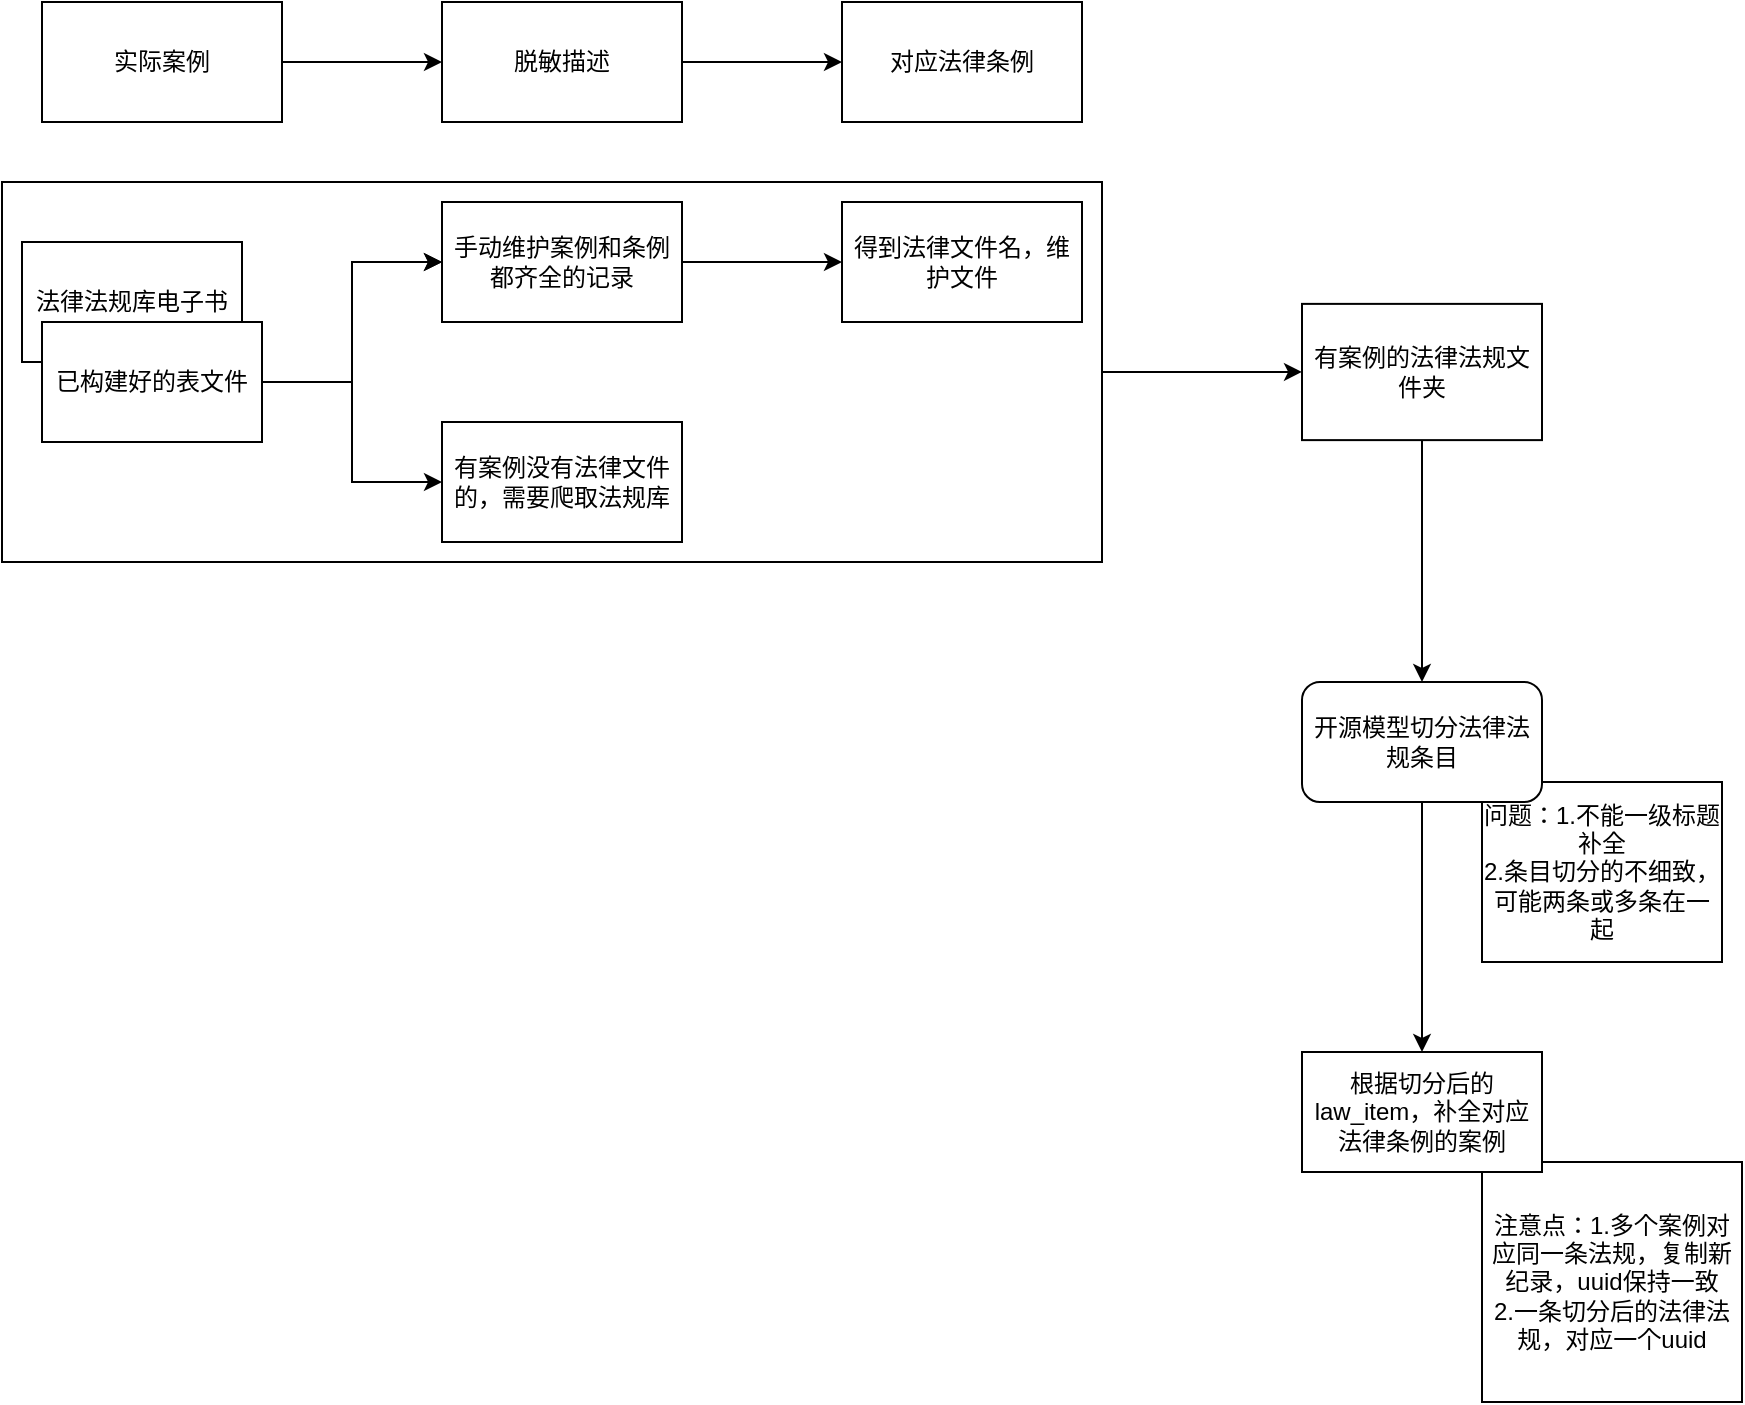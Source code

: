 <mxfile version="22.0.4" type="github">
  <diagram name="第 1 页" id="OqdhAbVPGIW0M9Jp4voK">
    <mxGraphModel dx="1426" dy="803" grid="1" gridSize="10" guides="1" tooltips="1" connect="1" arrows="1" fold="1" page="1" pageScale="1" pageWidth="827" pageHeight="1169" math="0" shadow="0">
      <root>
        <mxCell id="0" />
        <mxCell id="1" parent="0" />
        <mxCell id="bVBkqluuAgwMRuoEYlJW-1" value="法律法规库电子书" style="rounded=0;whiteSpace=wrap;html=1;" parent="1" vertex="1">
          <mxGeometry x="170" y="150" width="110" height="60" as="geometry" />
        </mxCell>
        <mxCell id="bVBkqluuAgwMRuoEYlJW-9" value="" style="edgeStyle=orthogonalEdgeStyle;rounded=0;orthogonalLoop=1;jettySize=auto;html=1;" parent="1" source="bVBkqluuAgwMRuoEYlJW-2" target="bVBkqluuAgwMRuoEYlJW-8" edge="1">
          <mxGeometry relative="1" as="geometry" />
        </mxCell>
        <mxCell id="bVBkqluuAgwMRuoEYlJW-12" value="" style="edgeStyle=orthogonalEdgeStyle;rounded=0;orthogonalLoop=1;jettySize=auto;html=1;" parent="1" source="bVBkqluuAgwMRuoEYlJW-2" target="bVBkqluuAgwMRuoEYlJW-8" edge="1">
          <mxGeometry relative="1" as="geometry" />
        </mxCell>
        <mxCell id="bVBkqluuAgwMRuoEYlJW-14" style="edgeStyle=orthogonalEdgeStyle;rounded=0;orthogonalLoop=1;jettySize=auto;html=1;entryX=0;entryY=0.5;entryDx=0;entryDy=0;" parent="1" source="bVBkqluuAgwMRuoEYlJW-2" target="bVBkqluuAgwMRuoEYlJW-13" edge="1">
          <mxGeometry relative="1" as="geometry" />
        </mxCell>
        <mxCell id="bVBkqluuAgwMRuoEYlJW-2" value="已构建好的表文件" style="rounded=0;whiteSpace=wrap;html=1;" parent="1" vertex="1">
          <mxGeometry x="180" y="190" width="110" height="60" as="geometry" />
        </mxCell>
        <mxCell id="bVBkqluuAgwMRuoEYlJW-5" value="" style="edgeStyle=orthogonalEdgeStyle;rounded=0;orthogonalLoop=1;jettySize=auto;html=1;" parent="1" source="bVBkqluuAgwMRuoEYlJW-3" target="bVBkqluuAgwMRuoEYlJW-4" edge="1">
          <mxGeometry relative="1" as="geometry" />
        </mxCell>
        <mxCell id="bVBkqluuAgwMRuoEYlJW-3" value="实际案例" style="rounded=0;whiteSpace=wrap;html=1;" parent="1" vertex="1">
          <mxGeometry x="180" y="30" width="120" height="60" as="geometry" />
        </mxCell>
        <mxCell id="bVBkqluuAgwMRuoEYlJW-7" value="" style="edgeStyle=orthogonalEdgeStyle;rounded=0;orthogonalLoop=1;jettySize=auto;html=1;" parent="1" source="bVBkqluuAgwMRuoEYlJW-4" target="bVBkqluuAgwMRuoEYlJW-6" edge="1">
          <mxGeometry relative="1" as="geometry" />
        </mxCell>
        <mxCell id="bVBkqluuAgwMRuoEYlJW-4" value="脱敏描述" style="whiteSpace=wrap;html=1;rounded=0;" parent="1" vertex="1">
          <mxGeometry x="380" y="30" width="120" height="60" as="geometry" />
        </mxCell>
        <mxCell id="bVBkqluuAgwMRuoEYlJW-6" value="对应法律条例" style="whiteSpace=wrap;html=1;rounded=0;" parent="1" vertex="1">
          <mxGeometry x="580" y="30" width="120" height="60" as="geometry" />
        </mxCell>
        <mxCell id="bVBkqluuAgwMRuoEYlJW-11" value="" style="edgeStyle=orthogonalEdgeStyle;rounded=0;orthogonalLoop=1;jettySize=auto;html=1;" parent="1" source="bVBkqluuAgwMRuoEYlJW-8" target="bVBkqluuAgwMRuoEYlJW-10" edge="1">
          <mxGeometry relative="1" as="geometry" />
        </mxCell>
        <mxCell id="bVBkqluuAgwMRuoEYlJW-8" value="手动维护案例和条例都齐全的记录" style="whiteSpace=wrap;html=1;rounded=0;" parent="1" vertex="1">
          <mxGeometry x="380" y="130" width="120" height="60" as="geometry" />
        </mxCell>
        <mxCell id="bVBkqluuAgwMRuoEYlJW-10" value="得到法律文件名，维护文件" style="whiteSpace=wrap;html=1;rounded=0;" parent="1" vertex="1">
          <mxGeometry x="580" y="130" width="120" height="60" as="geometry" />
        </mxCell>
        <mxCell id="bVBkqluuAgwMRuoEYlJW-13" value="有案例没有法律文件的，需要爬取法规库" style="whiteSpace=wrap;html=1;rounded=0;" parent="1" vertex="1">
          <mxGeometry x="380" y="240" width="120" height="60" as="geometry" />
        </mxCell>
        <mxCell id="bVBkqluuAgwMRuoEYlJW-17" value="" style="edgeStyle=orthogonalEdgeStyle;rounded=0;orthogonalLoop=1;jettySize=auto;html=1;" parent="1" source="bVBkqluuAgwMRuoEYlJW-15" target="bVBkqluuAgwMRuoEYlJW-16" edge="1">
          <mxGeometry relative="1" as="geometry" />
        </mxCell>
        <mxCell id="bVBkqluuAgwMRuoEYlJW-15" value="" style="rounded=0;whiteSpace=wrap;html=1;fillColor=none;" parent="1" vertex="1">
          <mxGeometry x="160" y="120" width="550" height="190" as="geometry" />
        </mxCell>
        <mxCell id="bVBkqluuAgwMRuoEYlJW-21" style="edgeStyle=orthogonalEdgeStyle;rounded=0;orthogonalLoop=1;jettySize=auto;html=1;" parent="1" source="bVBkqluuAgwMRuoEYlJW-16" target="bVBkqluuAgwMRuoEYlJW-19" edge="1">
          <mxGeometry relative="1" as="geometry" />
        </mxCell>
        <mxCell id="bVBkqluuAgwMRuoEYlJW-16" value="有案例的法律法规文件夹" style="whiteSpace=wrap;html=1;fillColor=none;rounded=0;" parent="1" vertex="1">
          <mxGeometry x="810" y="180.94" width="120" height="68.12" as="geometry" />
        </mxCell>
        <mxCell id="bVBkqluuAgwMRuoEYlJW-20" value="问题：1.不能一级标题补全&lt;br&gt;2.条目切分的不细致，可能两条或多条在一起" style="rounded=0;whiteSpace=wrap;html=1;" parent="1" vertex="1">
          <mxGeometry x="900" y="420" width="120" height="90" as="geometry" />
        </mxCell>
        <mxCell id="bVBkqluuAgwMRuoEYlJW-23" style="edgeStyle=orthogonalEdgeStyle;rounded=0;orthogonalLoop=1;jettySize=auto;html=1;" parent="1" source="bVBkqluuAgwMRuoEYlJW-19" target="bVBkqluuAgwMRuoEYlJW-22" edge="1">
          <mxGeometry relative="1" as="geometry" />
        </mxCell>
        <mxCell id="bVBkqluuAgwMRuoEYlJW-19" value="开源模型切分法律法规条目" style="rounded=1;whiteSpace=wrap;html=1;" parent="1" vertex="1">
          <mxGeometry x="810" y="370" width="120" height="60" as="geometry" />
        </mxCell>
        <mxCell id="bVBkqluuAgwMRuoEYlJW-24" value="注意点：1.多个案例对应同一条法规，复制新纪录，uuid保持一致&lt;br&gt;2.一条切分后的法律法规，对应一个uuid" style="rounded=0;whiteSpace=wrap;html=1;" parent="1" vertex="1">
          <mxGeometry x="900" y="610" width="130" height="120" as="geometry" />
        </mxCell>
        <mxCell id="bVBkqluuAgwMRuoEYlJW-22" value="根据切分后的law_item，补全对应法律条例的案例" style="rounded=0;whiteSpace=wrap;html=1;" parent="1" vertex="1">
          <mxGeometry x="810" y="555" width="120" height="60" as="geometry" />
        </mxCell>
      </root>
    </mxGraphModel>
  </diagram>
</mxfile>
